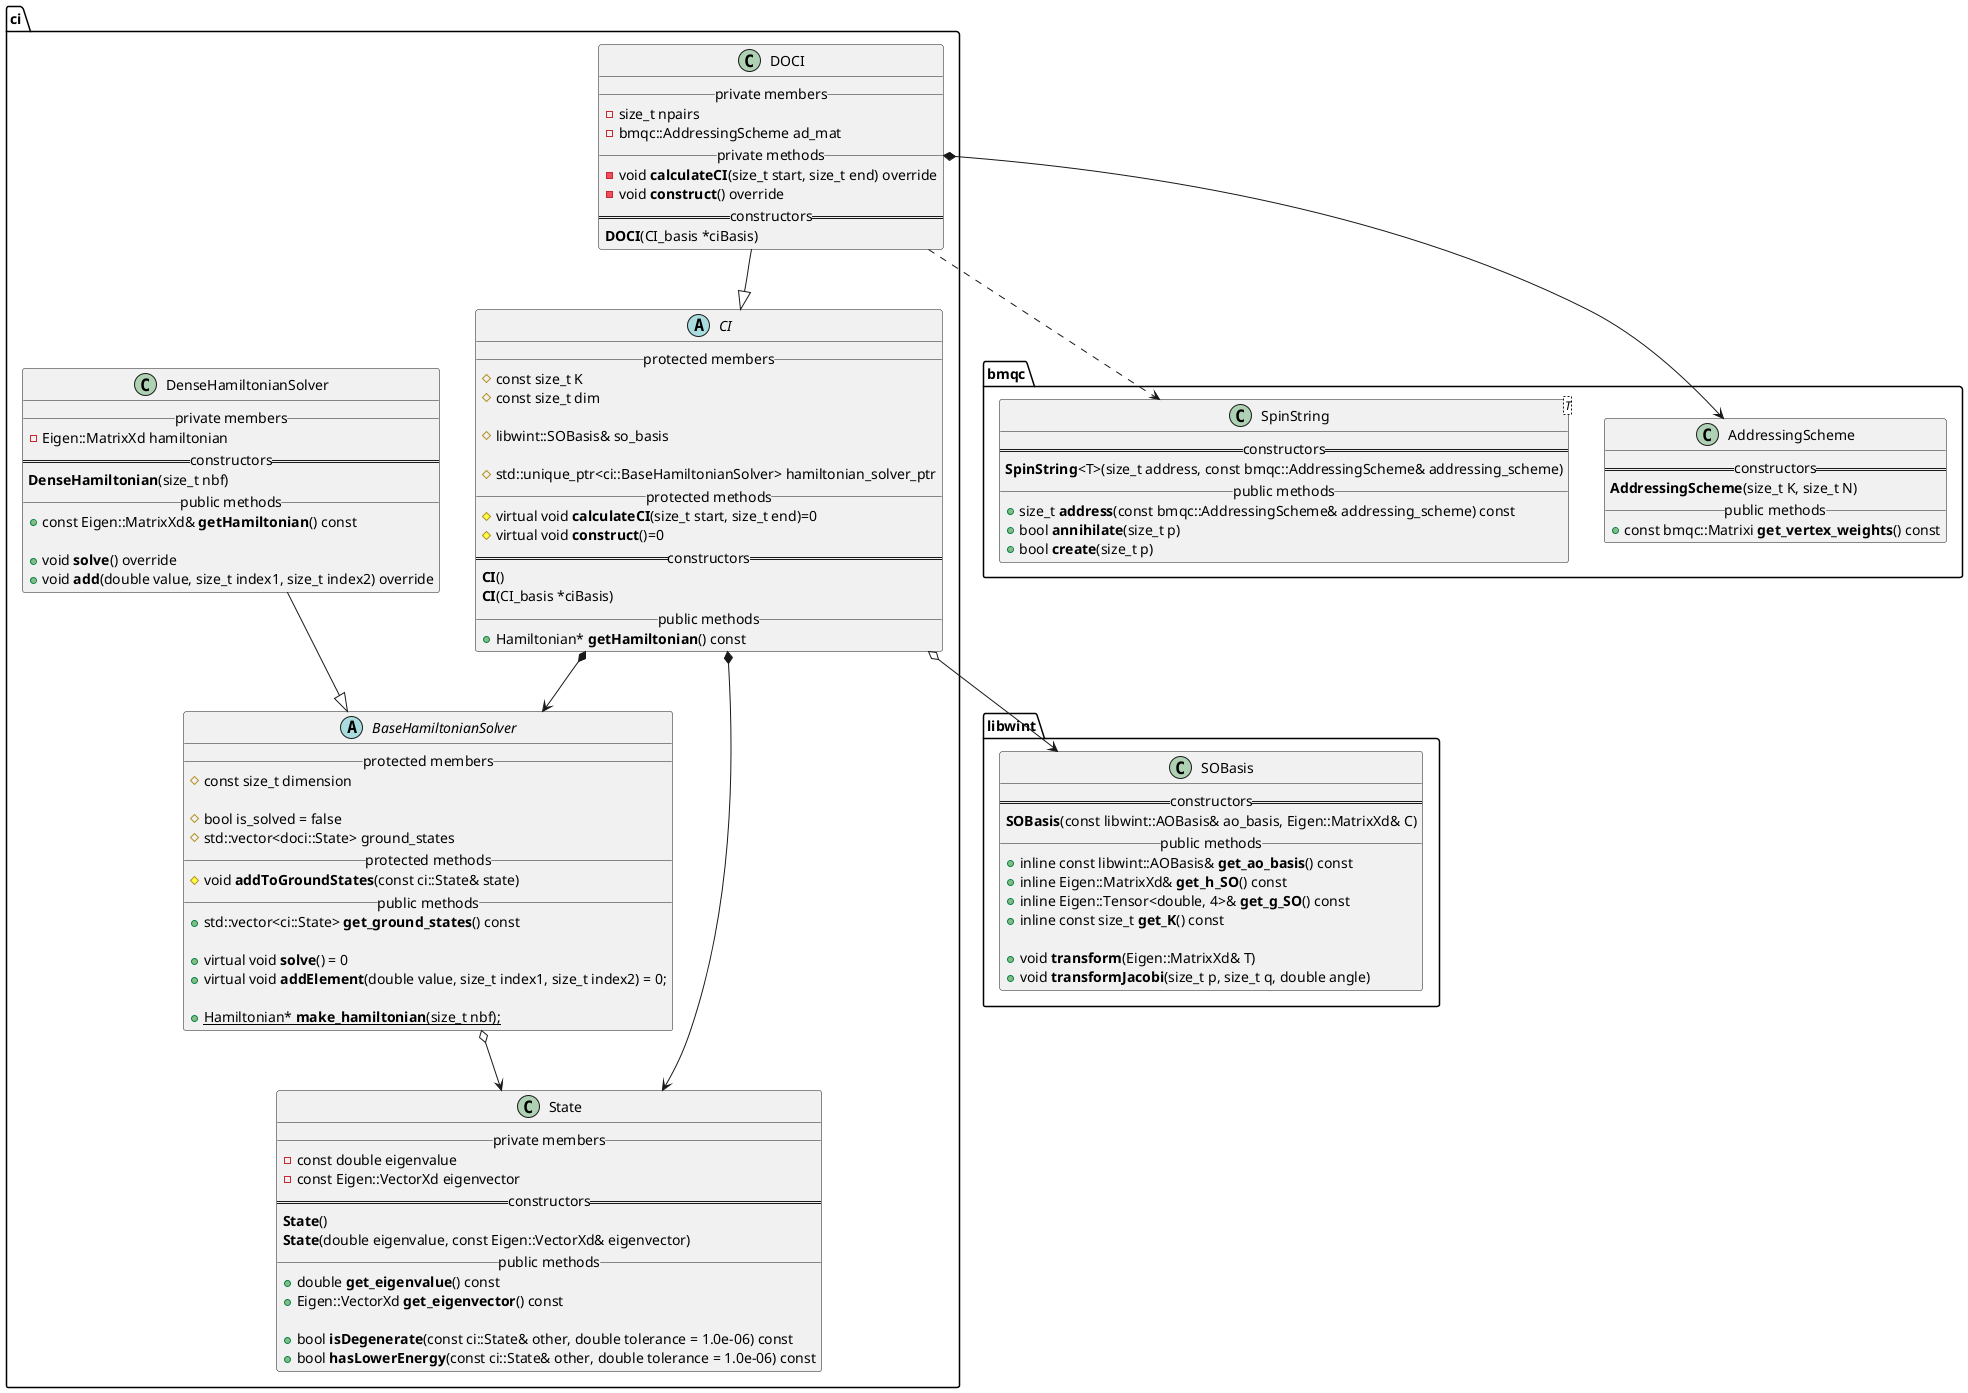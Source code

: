 @startuml

namespace ci {

    class State {
        __ private members __
            - const double eigenvalue
            - const Eigen::VectorXd eigenvector
        == constructors ==
            **State**()
            **State**(double eigenvalue, const Eigen::VectorXd& eigenvector)
        __ public methods __
            + double **get_eigenvalue**() const
            + Eigen::VectorXd **get_eigenvector**() const

            + bool **isDegenerate**(const ci::State& other, double tolerance = 1.0e-06) const
            + bool **hasLowerEnergy**(const ci::State& other, double tolerance = 1.0e-06) const
    }


    abstract class CI {
        __ protected members __
            # const size_t K
            # const size_t dim

            # libwint::SOBasis& so_basis

            # std::unique_ptr<ci::BaseHamiltonianSolver> hamiltonian_solver_ptr
        __ protected methods __
            # virtual void **calculateCI**(size_t start, size_t end)=0
            # virtual void **construct**()=0
        == constructors ==
            **CI**()
            **CI**(CI_basis *ciBasis)
        __ public methods __
            + Hamiltonian* **getHamiltonian**() const
    }


    class DOCI {
        __ private members __
            - size_t npairs
            - bmqc::AddressingScheme ad_mat
        __ private methods __
            - void **calculateCI**(size_t start, size_t end) override
            - void **construct**() override
        == constructors ==
            **DOCI**(CI_basis *ciBasis)
    }




    abstract class BaseHamiltonianSolver {
        __ protected members __
            # const size_t dimension

            # bool is_solved = false
            # std::vector<doci::State> ground_states
        __ protected methods __
            # void **addToGroundStates**(const ci::State& state)
        __ public methods __
            + std::vector<ci::State> **get_ground_states**() const

            + virtual void **solve**() = 0
            + virtual void **addElement**(double value, size_t index1, size_t index2) = 0;

            + {static} Hamiltonian* **make_hamiltonian**(size_t nbf);
    }


    class DenseHamiltonianSolver {
        __ private members __
            - Eigen::MatrixXd hamiltonian
        == constructors ==
            **DenseHamiltonian**(size_t nbf)
        __ public methods __
            + const Eigen::MatrixXd& **getHamiltonian**() const

            + void **solve**() override
            + void **add**(double value, size_t index1, size_t index2) override
    }
}


namespace bmqc {
    class AddressingScheme {
        == constructors ==
            **AddressingScheme**(size_t K, size_t N)
        __ public methods __
            + const bmqc::Matrixi **get_vertex_weights**() const
    }


    class SpinString<T> {
        == constructors ==
            **SpinString**<T>(size_t address, const bmqc::AddressingScheme& addressing_scheme)
        __ public methods __
            + size_t **address**(const bmqc::AddressingScheme& addressing_scheme) const
            + bool **annihilate**(size_t p)
            + bool **create**(size_t p)
    }
}


namespace libwint {
    class SOBasis {
        == constructors ==
            **SOBasis**(const libwint::AOBasis& ao_basis, Eigen::MatrixXd& C)
        __ public methods __
            + inline const libwint::AOBasis& **get_ao_basis**() const
            + inline Eigen::MatrixXd& **get_h_SO**() const
            + inline Eigen::Tensor<double, 4>& **get_g_SO**() const
            + inline const size_t **get_K**() const

            + void **transform**(Eigen::MatrixXd& T)
            + void **transformJacobi**(size_t p, size_t q, double angle)
    }
}


ci.BaseHamiltonianSolver o--> ci.State

ci.DenseHamiltonianSolver --|> ci.BaseHamiltonianSolver

ci.CI *--> ci.State
ci.CI o--> libwint.SOBasis
ci.CI *--> ci.BaseHamiltonianSolver

ci.DOCI --|> ci.CI
ci.DOCI *--> bmqc.AddressingScheme
ci.DOCI ..> bmqc.SpinString


@enduml